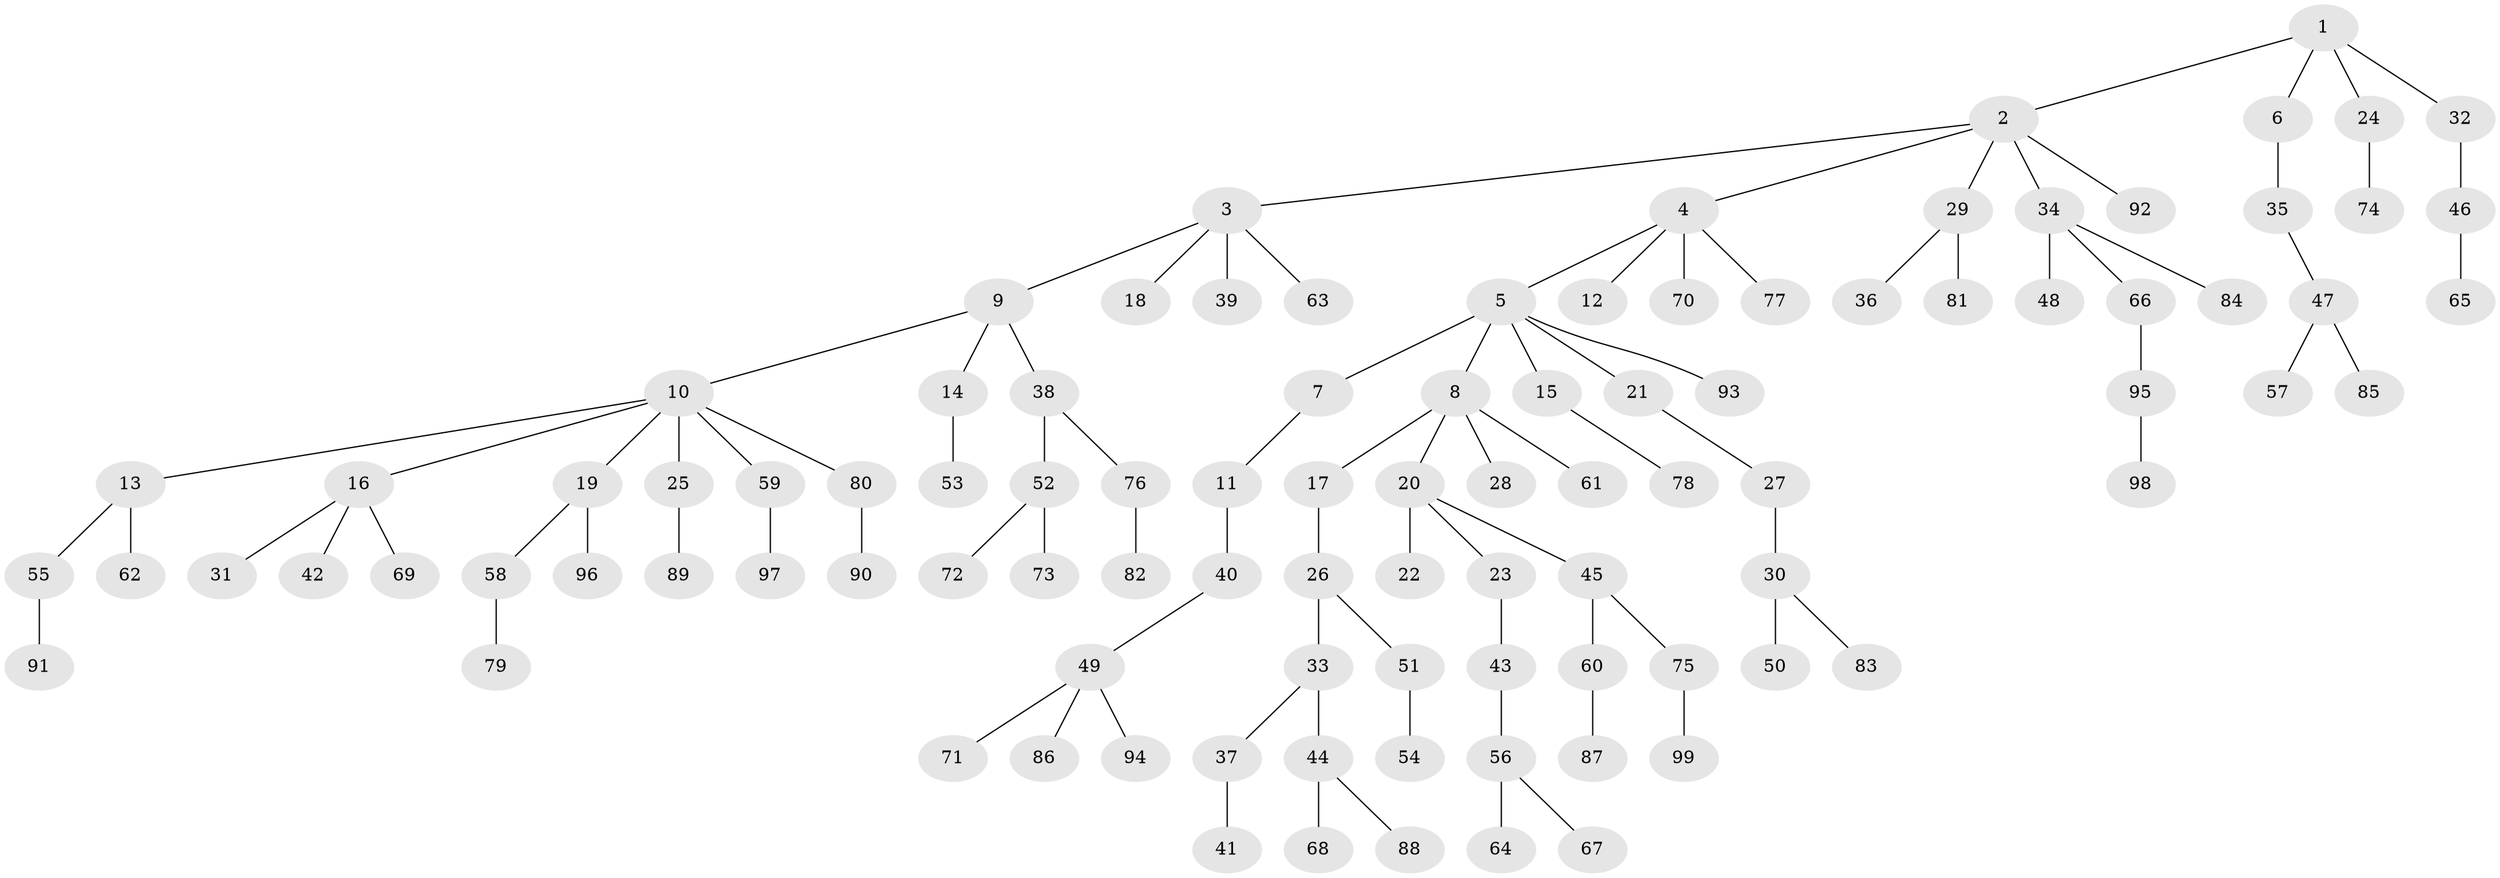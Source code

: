 // coarse degree distribution, {1: 0.9310344827586207, 2: 0.034482758620689655, 27: 0.034482758620689655}
// Generated by graph-tools (version 1.1) at 2025/56/03/04/25 21:56:24]
// undirected, 99 vertices, 98 edges
graph export_dot {
graph [start="1"]
  node [color=gray90,style=filled];
  1;
  2;
  3;
  4;
  5;
  6;
  7;
  8;
  9;
  10;
  11;
  12;
  13;
  14;
  15;
  16;
  17;
  18;
  19;
  20;
  21;
  22;
  23;
  24;
  25;
  26;
  27;
  28;
  29;
  30;
  31;
  32;
  33;
  34;
  35;
  36;
  37;
  38;
  39;
  40;
  41;
  42;
  43;
  44;
  45;
  46;
  47;
  48;
  49;
  50;
  51;
  52;
  53;
  54;
  55;
  56;
  57;
  58;
  59;
  60;
  61;
  62;
  63;
  64;
  65;
  66;
  67;
  68;
  69;
  70;
  71;
  72;
  73;
  74;
  75;
  76;
  77;
  78;
  79;
  80;
  81;
  82;
  83;
  84;
  85;
  86;
  87;
  88;
  89;
  90;
  91;
  92;
  93;
  94;
  95;
  96;
  97;
  98;
  99;
  1 -- 2;
  1 -- 6;
  1 -- 24;
  1 -- 32;
  2 -- 3;
  2 -- 4;
  2 -- 29;
  2 -- 34;
  2 -- 92;
  3 -- 9;
  3 -- 18;
  3 -- 39;
  3 -- 63;
  4 -- 5;
  4 -- 12;
  4 -- 70;
  4 -- 77;
  5 -- 7;
  5 -- 8;
  5 -- 15;
  5 -- 21;
  5 -- 93;
  6 -- 35;
  7 -- 11;
  8 -- 17;
  8 -- 20;
  8 -- 28;
  8 -- 61;
  9 -- 10;
  9 -- 14;
  9 -- 38;
  10 -- 13;
  10 -- 16;
  10 -- 19;
  10 -- 25;
  10 -- 59;
  10 -- 80;
  11 -- 40;
  13 -- 55;
  13 -- 62;
  14 -- 53;
  15 -- 78;
  16 -- 31;
  16 -- 42;
  16 -- 69;
  17 -- 26;
  19 -- 58;
  19 -- 96;
  20 -- 22;
  20 -- 23;
  20 -- 45;
  21 -- 27;
  23 -- 43;
  24 -- 74;
  25 -- 89;
  26 -- 33;
  26 -- 51;
  27 -- 30;
  29 -- 36;
  29 -- 81;
  30 -- 50;
  30 -- 83;
  32 -- 46;
  33 -- 37;
  33 -- 44;
  34 -- 48;
  34 -- 66;
  34 -- 84;
  35 -- 47;
  37 -- 41;
  38 -- 52;
  38 -- 76;
  40 -- 49;
  43 -- 56;
  44 -- 68;
  44 -- 88;
  45 -- 60;
  45 -- 75;
  46 -- 65;
  47 -- 57;
  47 -- 85;
  49 -- 71;
  49 -- 86;
  49 -- 94;
  51 -- 54;
  52 -- 72;
  52 -- 73;
  55 -- 91;
  56 -- 64;
  56 -- 67;
  58 -- 79;
  59 -- 97;
  60 -- 87;
  66 -- 95;
  75 -- 99;
  76 -- 82;
  80 -- 90;
  95 -- 98;
}
